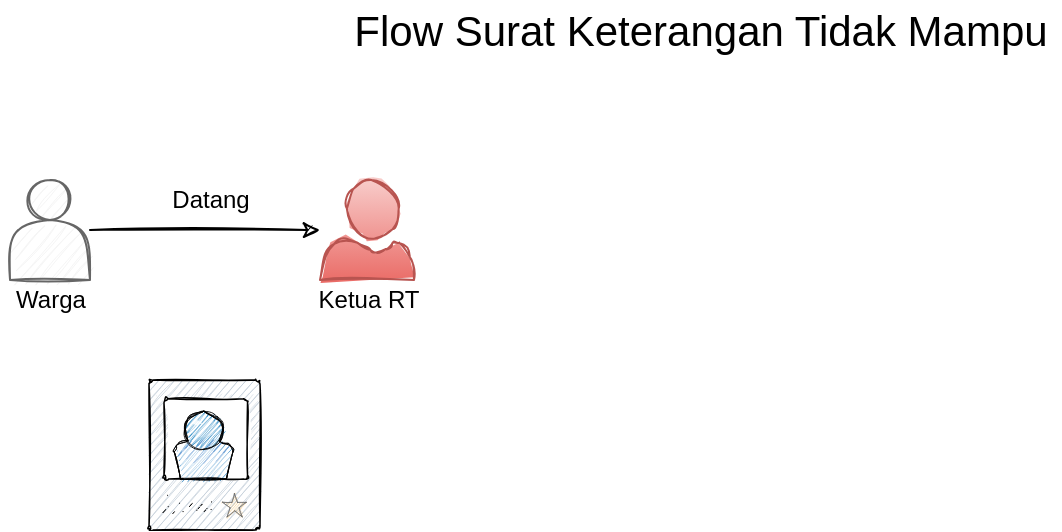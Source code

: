 <mxfile version="13.9.2" type="github">
  <diagram id="OdSMoFhNrBJ5ylwYfeDp" name="Page-1">
    <mxGraphModel dx="824" dy="450" grid="1" gridSize="10" guides="1" tooltips="1" connect="1" arrows="1" fold="1" page="1" pageScale="1" pageWidth="850" pageHeight="1100" math="0" shadow="0">
      <root>
        <mxCell id="0" />
        <mxCell id="1" parent="0" />
        <mxCell id="aTI20-O60HA79MHgzn83-8" style="edgeStyle=orthogonalEdgeStyle;orthogonalLoop=1;jettySize=auto;html=1;fontSize=21;sketch=1;" edge="1" parent="1" source="aTI20-O60HA79MHgzn83-1" target="aTI20-O60HA79MHgzn83-7">
          <mxGeometry relative="1" as="geometry" />
        </mxCell>
        <mxCell id="aTI20-O60HA79MHgzn83-1" value="" style="shape=actor;whiteSpace=wrap;html=1;fillColor=#f5f5f5;strokeColor=#666666;fontColor=#333333;sketch=1;" vertex="1" parent="1">
          <mxGeometry x="65" y="130" width="40" height="50" as="geometry" />
        </mxCell>
        <mxCell id="aTI20-O60HA79MHgzn83-3" value="Warga" style="text;html=1;align=center;verticalAlign=middle;resizable=0;points=[];autosize=1;sketch=1;" vertex="1" parent="1">
          <mxGeometry x="60" y="180" width="50" height="20" as="geometry" />
        </mxCell>
        <mxCell id="aTI20-O60HA79MHgzn83-6" value="Flow Surat Keterangan Tidak Mampu" style="text;html=1;align=center;verticalAlign=middle;resizable=0;points=[];autosize=1;fontSize=21;sketch=1;" vertex="1" parent="1">
          <mxGeometry x="230" y="40" width="360" height="30" as="geometry" />
        </mxCell>
        <mxCell id="aTI20-O60HA79MHgzn83-7" value="" style="aspect=fixed;pointerEvents=1;shadow=0;dashed=0;html=1;strokeColor=#b85450;labelPosition=center;verticalLabelPosition=bottom;verticalAlign=top;align=center;fillColor=#f8cecc;shape=mxgraph.azure.user;fontSize=21;gradientColor=#ea6b66;sketch=1;" vertex="1" parent="1">
          <mxGeometry x="220" y="130" width="47" height="50" as="geometry" />
        </mxCell>
        <mxCell id="aTI20-O60HA79MHgzn83-12" value="&lt;font style=&quot;font-size: 12px;&quot;&gt;Ketua RT&lt;/font&gt;" style="text;html=1;align=center;verticalAlign=middle;resizable=0;points=[];autosize=1;fontSize=12;strokeWidth=1;sketch=1;" vertex="1" parent="1">
          <mxGeometry x="208.5" y="180" width="70" height="20" as="geometry" />
        </mxCell>
        <mxCell id="aTI20-O60HA79MHgzn83-13" value="Datang" style="text;html=1;align=center;verticalAlign=middle;resizable=0;points=[];autosize=1;fontSize=12;sketch=1;" vertex="1" parent="1">
          <mxGeometry x="140" y="130" width="50" height="20" as="geometry" />
        </mxCell>
        <mxCell id="aTI20-O60HA79MHgzn83-19" value="" style="shape=image;html=1;verticalAlign=top;verticalLabelPosition=bottom;labelBackgroundColor=#ffffff;imageAspect=0;aspect=fixed;image=https://cdn0.iconfinder.com/data/icons/call-center-and-service/32/45-Note-128.png;sketch=1;" vertex="1" parent="1">
          <mxGeometry x="355" y="130" width="70" height="70" as="geometry" />
        </mxCell>
        <mxCell id="aTI20-O60HA79MHgzn83-22" value="" style="verticalLabelPosition=bottom;aspect=fixed;html=1;verticalAlign=top;strokeColor=none;align=center;outlineConnect=0;shape=mxgraph.citrix.access_card;sketch=1;" vertex="1" parent="1">
          <mxGeometry x="134.5" y="230" width="55.5" height="75" as="geometry" />
        </mxCell>
      </root>
    </mxGraphModel>
  </diagram>
</mxfile>
